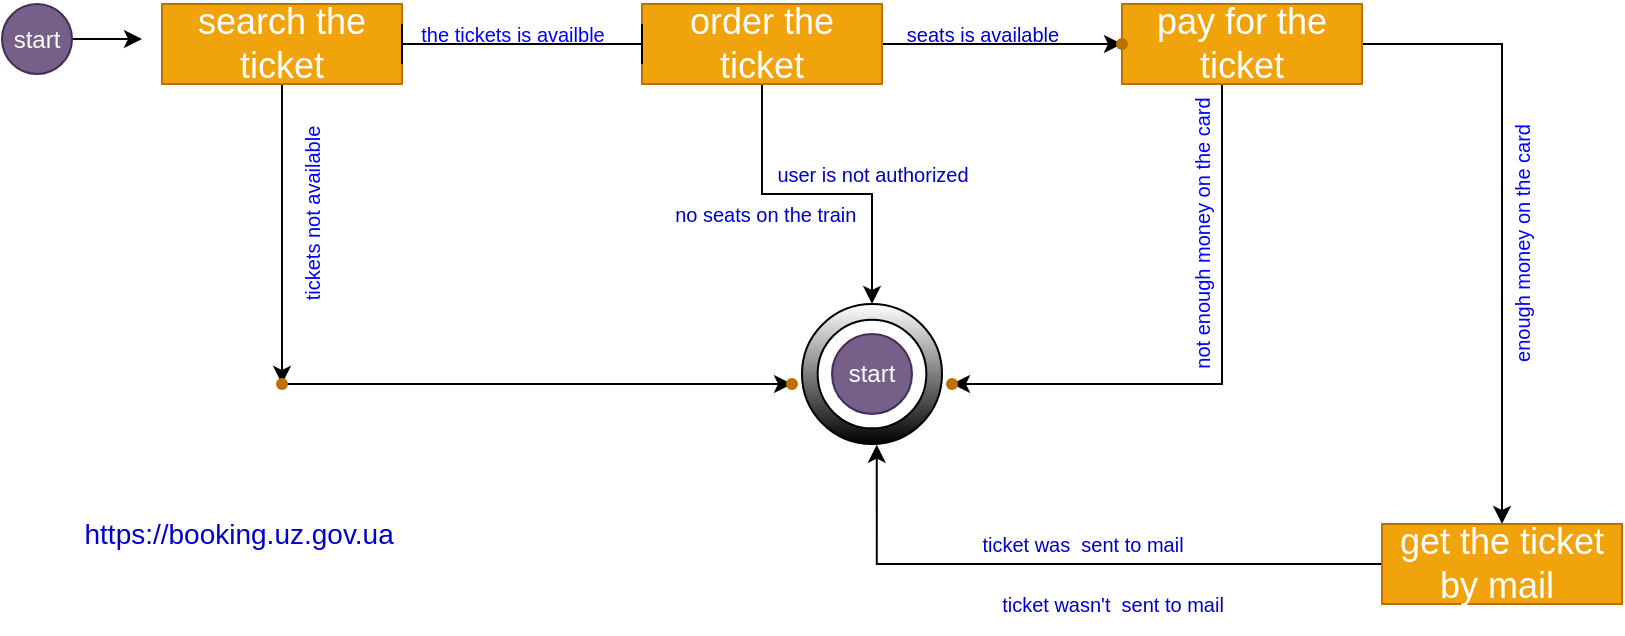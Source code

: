 <mxfile version="20.3.0" type="device"><diagram name="Page-1" id="2c0d36ab-eaac-3732-788b-9136903baeff"><mxGraphModel dx="873" dy="550" grid="1" gridSize="10" guides="1" tooltips="1" connect="1" arrows="1" fold="1" page="1" pageScale="1.5" pageWidth="1169" pageHeight="827" background="none" math="0" shadow="0"><root><mxCell id="ziW4OV6rsp82DwN9Dd6I-0"/><mxCell id="ziW4OV6rsp82DwN9Dd6I-1" parent="ziW4OV6rsp82DwN9Dd6I-0"/><mxCell id="d5mqQJ_-FBh6BLxKVkKx-85" style="edgeStyle=orthogonalEdgeStyle;rounded=0;orthogonalLoop=1;jettySize=auto;html=1;fontSize=10;fontColor=#0000CC;" edge="1" parent="ziW4OV6rsp82DwN9Dd6I-1" source="d5mqQJ_-FBh6BLxKVkKx-2"><mxGeometry relative="1" as="geometry"><mxPoint x="230" y="57.5" as="targetPoint"/></mxGeometry></mxCell><mxCell id="d5mqQJ_-FBh6BLxKVkKx-2" value="start" style="ellipse;whiteSpace=wrap;html=1;aspect=fixed;fillColor=#76608a;strokeColor=#432D57;fontColor=#ffffff;" vertex="1" parent="ziW4OV6rsp82DwN9Dd6I-1"><mxGeometry x="160" y="40" width="35" height="35" as="geometry"/></mxCell><mxCell id="d5mqQJ_-FBh6BLxKVkKx-73" value="" style="edgeStyle=orthogonalEdgeStyle;rounded=0;orthogonalLoop=1;jettySize=auto;html=1;fontSize=10;fontColor=#0000CC;" edge="1" parent="ziW4OV6rsp82DwN9Dd6I-1" source="d5mqQJ_-FBh6BLxKVkKx-5" target="d5mqQJ_-FBh6BLxKVkKx-72"><mxGeometry relative="1" as="geometry"/></mxCell><mxCell id="d5mqQJ_-FBh6BLxKVkKx-5" value="&lt;font color=&quot;#ffffff&quot;&gt;search the ticket&lt;/font&gt;" style="whiteSpace=wrap;html=1;align=center;shadow=0;sketch=0;fillStyle=auto;strokeColor=#BD7000;fillColor=#f0a30a;fontColor=#000000;fontSize=18;" vertex="1" parent="ziW4OV6rsp82DwN9Dd6I-1"><mxGeometry x="240" y="40" width="120" height="40" as="geometry"/></mxCell><mxCell id="d5mqQJ_-FBh6BLxKVkKx-36" value="" style="edgeStyle=orthogonalEdgeStyle;rounded=0;orthogonalLoop=1;jettySize=auto;html=1;fontSize=10;fontColor=#FFFFFF;" edge="1" parent="ziW4OV6rsp82DwN9Dd6I-1" source="d5mqQJ_-FBh6BLxKVkKx-10" target="d5mqQJ_-FBh6BLxKVkKx-35"><mxGeometry relative="1" as="geometry"/></mxCell><mxCell id="d5mqQJ_-FBh6BLxKVkKx-37" value="" style="edgeStyle=orthogonalEdgeStyle;rounded=0;orthogonalLoop=1;jettySize=auto;html=1;fontSize=10;fontColor=#FFFFFF;" edge="1" parent="ziW4OV6rsp82DwN9Dd6I-1" source="d5mqQJ_-FBh6BLxKVkKx-10" target="d5mqQJ_-FBh6BLxKVkKx-19"><mxGeometry relative="1" as="geometry"><mxPoint x="560" y="140" as="targetPoint"/></mxGeometry></mxCell><mxCell id="d5mqQJ_-FBh6BLxKVkKx-10" value="&lt;font color=&quot;#ffffff&quot;&gt;order the ticket&lt;/font&gt;" style="whiteSpace=wrap;html=1;align=center;shadow=0;sketch=0;fillStyle=auto;strokeColor=#BD7000;fillColor=#f0a30a;fontColor=#000000;fontSize=18;" vertex="1" parent="ziW4OV6rsp82DwN9Dd6I-1"><mxGeometry x="480" y="40" width="120" height="40" as="geometry"/></mxCell><mxCell id="d5mqQJ_-FBh6BLxKVkKx-42" value="" style="edgeStyle=orthogonalEdgeStyle;rounded=0;orthogonalLoop=1;jettySize=auto;html=1;fontSize=10;fontColor=#FFFFFF;" edge="1" parent="ziW4OV6rsp82DwN9Dd6I-1" source="d5mqQJ_-FBh6BLxKVkKx-14" target="d5mqQJ_-FBh6BLxKVkKx-41"><mxGeometry relative="1" as="geometry"><Array as="points"><mxPoint x="770" y="230"/></Array></mxGeometry></mxCell><mxCell id="d5mqQJ_-FBh6BLxKVkKx-47" value="" style="edgeStyle=orthogonalEdgeStyle;rounded=0;orthogonalLoop=1;jettySize=auto;html=1;fontSize=10;fontColor=#007FFF;" edge="1" parent="ziW4OV6rsp82DwN9Dd6I-1" source="d5mqQJ_-FBh6BLxKVkKx-14" target="d5mqQJ_-FBh6BLxKVkKx-46"><mxGeometry relative="1" as="geometry"/></mxCell><mxCell id="d5mqQJ_-FBh6BLxKVkKx-14" value="&lt;font color=&quot;#ffffff&quot;&gt;pay for the ticket&lt;/font&gt;" style="whiteSpace=wrap;html=1;align=center;shadow=0;sketch=0;fillStyle=auto;strokeColor=#BD7000;fillColor=#f0a30a;fontColor=#000000;fontSize=18;" vertex="1" parent="ziW4OV6rsp82DwN9Dd6I-1"><mxGeometry x="720" y="40" width="120" height="40" as="geometry"/></mxCell><mxCell id="d5mqQJ_-FBh6BLxKVkKx-17" value="start" style="ellipse;whiteSpace=wrap;html=1;aspect=fixed;fillColor=#76608a;strokeColor=#432D57;fontColor=#ffffff;" vertex="1" parent="ziW4OV6rsp82DwN9Dd6I-1"><mxGeometry x="575" y="205" width="40" height="40" as="geometry"/></mxCell><mxCell id="d5mqQJ_-FBh6BLxKVkKx-19" value="" style="verticalLabelPosition=bottom;verticalAlign=top;html=1;shape=mxgraph.basic.donut;dx=7.83;shadow=0;sketch=0;fillStyle=auto;strokeColor=#000000;fontSize=18;fontColor=#FFFFFF;gradientColor=default;" vertex="1" parent="ziW4OV6rsp82DwN9Dd6I-1"><mxGeometry x="560" y="190" width="70" height="70" as="geometry"/></mxCell><mxCell id="d5mqQJ_-FBh6BLxKVkKx-27" value="" style="shape=crossbar;whiteSpace=wrap;html=1;rounded=1;shadow=0;sketch=0;fillStyle=auto;strokeColor=#000000;fontSize=18;fontColor=#FFFFFF;gradientColor=default;" vertex="1" parent="ziW4OV6rsp82DwN9Dd6I-1"><mxGeometry x="360" y="50" width="120" height="20" as="geometry"/></mxCell><mxCell id="d5mqQJ_-FBh6BLxKVkKx-31" value="&lt;span style=&quot;font-size: 10px;&quot;&gt;the tickets is availble&lt;/span&gt;" style="text;html=1;align=center;verticalAlign=middle;resizable=0;points=[];autosize=1;strokeColor=none;fillColor=none;fontSize=10;fontColor=#0000FF;" vertex="1" parent="ziW4OV6rsp82DwN9Dd6I-1"><mxGeometry x="355" y="40" width="120" height="30" as="geometry"/></mxCell><mxCell id="d5mqQJ_-FBh6BLxKVkKx-32" value="&lt;span style=&quot;font-size: 10px;&quot;&gt;tickets not available&lt;/span&gt;" style="text;html=1;align=center;verticalAlign=middle;resizable=0;points=[];autosize=1;strokeColor=none;fillColor=none;fontSize=10;fontColor=#0000FF;rotation=270;" vertex="1" parent="ziW4OV6rsp82DwN9Dd6I-1"><mxGeometry x="260" y="130" width="110" height="30" as="geometry"/></mxCell><mxCell id="d5mqQJ_-FBh6BLxKVkKx-35" value="" style="shape=waypoint;sketch=0;size=6;pointerEvents=1;points=[];fillColor=#f0a30a;resizable=0;rotatable=0;perimeter=centerPerimeter;snapToPoint=1;fontSize=18;strokeColor=#BD7000;fontColor=#000000;shadow=0;fillStyle=auto;" vertex="1" parent="ziW4OV6rsp82DwN9Dd6I-1"><mxGeometry x="700" y="40" width="40" height="40" as="geometry"/></mxCell><mxCell id="d5mqQJ_-FBh6BLxKVkKx-39" value="&amp;nbsp;no seats on the train" style="text;html=1;align=center;verticalAlign=middle;resizable=0;points=[];autosize=1;strokeColor=none;fillColor=none;fontSize=10;fontColor=#0000CC;rotation=0;" vertex="1" parent="ziW4OV6rsp82DwN9Dd6I-1"><mxGeometry x="480" y="130" width="120" height="30" as="geometry"/></mxCell><mxCell id="d5mqQJ_-FBh6BLxKVkKx-40" value="seats is available" style="text;html=1;align=center;verticalAlign=middle;resizable=0;points=[];autosize=1;strokeColor=none;fillColor=none;fontSize=10;fontColor=#0000CC;" vertex="1" parent="ziW4OV6rsp82DwN9Dd6I-1"><mxGeometry x="600" y="40" width="100" height="30" as="geometry"/></mxCell><mxCell id="d5mqQJ_-FBh6BLxKVkKx-41" value="" style="shape=waypoint;sketch=0;size=6;pointerEvents=1;points=[];fillColor=#f0a30a;resizable=0;rotatable=0;perimeter=centerPerimeter;snapToPoint=1;fontSize=18;strokeColor=#BD7000;fontColor=#000000;shadow=0;fillStyle=auto;" vertex="1" parent="ziW4OV6rsp82DwN9Dd6I-1"><mxGeometry x="615" y="210" width="40" height="40" as="geometry"/></mxCell><mxCell id="d5mqQJ_-FBh6BLxKVkKx-43" value="&lt;font color=&quot;#0000ff&quot;&gt;not enough money on the card&lt;/font&gt;" style="text;html=1;align=center;verticalAlign=middle;resizable=0;points=[];autosize=1;strokeColor=none;fillColor=none;fontSize=10;fontColor=#FFFFFF;rotation=270;" vertex="1" parent="ziW4OV6rsp82DwN9Dd6I-1"><mxGeometry x="680" y="140" width="160" height="30" as="geometry"/></mxCell><mxCell id="d5mqQJ_-FBh6BLxKVkKx-53" value="" style="edgeStyle=orthogonalEdgeStyle;rounded=0;orthogonalLoop=1;jettySize=auto;html=1;fontSize=10;fontColor=#0000FF;entryX=0.534;entryY=1.005;entryDx=0;entryDy=0;entryPerimeter=0;" edge="1" parent="ziW4OV6rsp82DwN9Dd6I-1" source="d5mqQJ_-FBh6BLxKVkKx-46" target="d5mqQJ_-FBh6BLxKVkKx-19"><mxGeometry relative="1" as="geometry"><mxPoint x="600" y="270" as="targetPoint"/></mxGeometry></mxCell><mxCell id="d5mqQJ_-FBh6BLxKVkKx-46" value="&lt;span style=&quot;color: rgb(255, 255, 255);&quot;&gt;get the ticket by mail&amp;nbsp;&lt;/span&gt;" style="whiteSpace=wrap;html=1;align=center;shadow=0;sketch=0;fillStyle=auto;strokeColor=#BD7000;fillColor=#f0a30a;fontColor=#000000;fontSize=18;" vertex="1" parent="ziW4OV6rsp82DwN9Dd6I-1"><mxGeometry x="850" y="300" width="120" height="40" as="geometry"/></mxCell><mxCell id="d5mqQJ_-FBh6BLxKVkKx-50" value="enough money on the card" style="text;html=1;align=center;verticalAlign=middle;resizable=0;points=[];autosize=1;strokeColor=none;fillColor=none;fontSize=10;fontColor=#0000FF;rotation=270;" vertex="1" parent="ziW4OV6rsp82DwN9Dd6I-1"><mxGeometry x="850" y="145" width="140" height="30" as="geometry"/></mxCell><mxCell id="d5mqQJ_-FBh6BLxKVkKx-64" value="" style="edgeStyle=orthogonalEdgeStyle;rounded=0;orthogonalLoop=1;jettySize=auto;html=1;fontSize=10;fontColor=#0000FF;" edge="1" parent="ziW4OV6rsp82DwN9Dd6I-1"><mxGeometry relative="1" as="geometry"><mxPoint x="810" y="240" as="sourcePoint"/><mxPoint x="810" y="240" as="targetPoint"/></mxGeometry></mxCell><mxCell id="d5mqQJ_-FBh6BLxKVkKx-68" value="&lt;span style=&quot;font-size: 10px;&quot;&gt;user is not authorized&lt;/span&gt;" style="text;html=1;align=center;verticalAlign=middle;resizable=0;points=[];autosize=1;strokeColor=none;fillColor=none;fontSize=10;fontColor=#0000CC;rotation=0;" vertex="1" parent="ziW4OV6rsp82DwN9Dd6I-1"><mxGeometry x="535" y="110" width="120" height="30" as="geometry"/></mxCell><mxCell id="d5mqQJ_-FBh6BLxKVkKx-69" value="ticket was&amp;nbsp; sent to mail" style="text;html=1;align=center;verticalAlign=middle;resizable=0;points=[];autosize=1;strokeColor=none;fillColor=none;fontSize=10;fontColor=#0000CC;" vertex="1" parent="ziW4OV6rsp82DwN9Dd6I-1"><mxGeometry x="640" y="295" width="120" height="30" as="geometry"/></mxCell><mxCell id="d5mqQJ_-FBh6BLxKVkKx-76" value="" style="edgeStyle=orthogonalEdgeStyle;rounded=0;orthogonalLoop=1;jettySize=auto;html=1;fontSize=10;fontColor=#0000CC;" edge="1" parent="ziW4OV6rsp82DwN9Dd6I-1" source="d5mqQJ_-FBh6BLxKVkKx-72" target="d5mqQJ_-FBh6BLxKVkKx-75"><mxGeometry relative="1" as="geometry"/></mxCell><mxCell id="d5mqQJ_-FBh6BLxKVkKx-72" value="" style="shape=waypoint;sketch=0;size=6;pointerEvents=1;points=[];fillColor=#f0a30a;resizable=0;rotatable=0;perimeter=centerPerimeter;snapToPoint=1;fontSize=18;strokeColor=#BD7000;fontColor=#000000;shadow=0;fillStyle=auto;" vertex="1" parent="ziW4OV6rsp82DwN9Dd6I-1"><mxGeometry x="280" y="210" width="40" height="40" as="geometry"/></mxCell><mxCell id="d5mqQJ_-FBh6BLxKVkKx-75" value="" style="shape=waypoint;sketch=0;size=6;pointerEvents=1;points=[];fillColor=#f0a30a;resizable=0;rotatable=0;perimeter=centerPerimeter;snapToPoint=1;fontSize=18;strokeColor=#BD7000;fontColor=#000000;shadow=0;fillStyle=auto;" vertex="1" parent="ziW4OV6rsp82DwN9Dd6I-1"><mxGeometry x="535" y="210" width="40" height="40" as="geometry"/></mxCell><mxCell id="d5mqQJ_-FBh6BLxKVkKx-77" value="ticket wasn't&amp;nbsp; sent to mail" style="text;html=1;align=center;verticalAlign=middle;resizable=0;points=[];autosize=1;strokeColor=none;fillColor=none;fontSize=10;fontColor=#0000CC;" vertex="1" parent="ziW4OV6rsp82DwN9Dd6I-1"><mxGeometry x="650" y="325" width="130" height="30" as="geometry"/></mxCell><mxCell id="d5mqQJ_-FBh6BLxKVkKx-86" value="https://booking.uz.gov.ua&amp;nbsp;" style="text;html=1;align=center;verticalAlign=middle;resizable=0;points=[];autosize=1;strokeColor=none;fillColor=none;fontSize=14;fontColor=#0000CC;" vertex="1" parent="ziW4OV6rsp82DwN9Dd6I-1"><mxGeometry x="190" y="290" width="180" height="30" as="geometry"/></mxCell></root></mxGraphModel></diagram></mxfile>